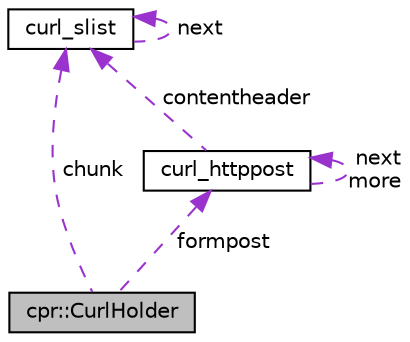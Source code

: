 digraph "cpr::CurlHolder"
{
 // LATEX_PDF_SIZE
  edge [fontname="Helvetica",fontsize="10",labelfontname="Helvetica",labelfontsize="10"];
  node [fontname="Helvetica",fontsize="10",shape=record];
  Node1 [label="cpr::CurlHolder",height=0.2,width=0.4,color="black", fillcolor="grey75", style="filled", fontcolor="black",tooltip=" "];
  Node2 -> Node1 [dir="back",color="darkorchid3",fontsize="10",style="dashed",label=" formpost" ,fontname="Helvetica"];
  Node2 [label="curl_httppost",height=0.2,width=0.4,color="black", fillcolor="white", style="filled",URL="$structcurl__httppost.html",tooltip=" "];
  Node2 -> Node2 [dir="back",color="darkorchid3",fontsize="10",style="dashed",label=" next\nmore" ,fontname="Helvetica"];
  Node3 -> Node2 [dir="back",color="darkorchid3",fontsize="10",style="dashed",label=" contentheader" ,fontname="Helvetica"];
  Node3 [label="curl_slist",height=0.2,width=0.4,color="black", fillcolor="white", style="filled",URL="$structcurl__slist.html",tooltip=" "];
  Node3 -> Node3 [dir="back",color="darkorchid3",fontsize="10",style="dashed",label=" next" ,fontname="Helvetica"];
  Node3 -> Node1 [dir="back",color="darkorchid3",fontsize="10",style="dashed",label=" chunk" ,fontname="Helvetica"];
}
